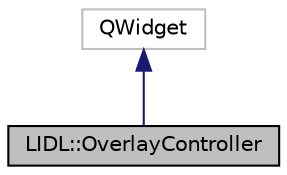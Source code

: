 digraph "LIDL::OverlayController"
{
 // LATEX_PDF_SIZE
  edge [fontname="Helvetica",fontsize="10",labelfontname="Helvetica",labelfontsize="10"];
  node [fontname="Helvetica",fontsize="10",shape=record];
  Node0 [label="LIDL::OverlayController",height=0.2,width=0.4,color="black", fillcolor="grey75", style="filled", fontcolor="black",tooltip="The OverlayController singleton."];
  Node1 -> Node0 [dir="back",color="midnightblue",fontsize="10",style="solid",fontname="Helvetica"];
  Node1 [label="QWidget",height=0.2,width=0.4,color="grey75", fillcolor="white", style="filled",tooltip=" "];
}
